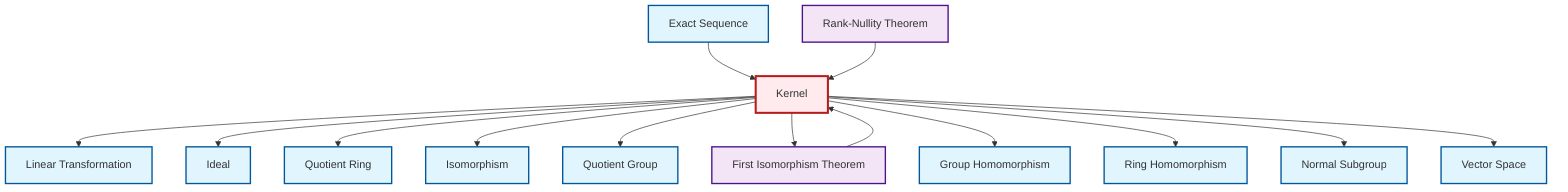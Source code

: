 graph TD
    classDef definition fill:#e1f5fe,stroke:#01579b,stroke-width:2px
    classDef theorem fill:#f3e5f5,stroke:#4a148c,stroke-width:2px
    classDef axiom fill:#fff3e0,stroke:#e65100,stroke-width:2px
    classDef example fill:#e8f5e9,stroke:#1b5e20,stroke-width:2px
    classDef current fill:#ffebee,stroke:#b71c1c,stroke-width:3px
    def-kernel["Kernel"]:::definition
    def-isomorphism["Isomorphism"]:::definition
    def-quotient-ring["Quotient Ring"]:::definition
    thm-first-isomorphism["First Isomorphism Theorem"]:::theorem
    def-linear-transformation["Linear Transformation"]:::definition
    def-ideal["Ideal"]:::definition
    def-homomorphism["Group Homomorphism"]:::definition
    thm-rank-nullity["Rank-Nullity Theorem"]:::theorem
    def-vector-space["Vector Space"]:::definition
    def-exact-sequence["Exact Sequence"]:::definition
    def-quotient-group["Quotient Group"]:::definition
    def-normal-subgroup["Normal Subgroup"]:::definition
    def-ring-homomorphism["Ring Homomorphism"]:::definition
    def-exact-sequence --> def-kernel
    def-kernel --> def-linear-transformation
    def-kernel --> def-ideal
    thm-first-isomorphism --> def-kernel
    def-kernel --> def-quotient-ring
    def-kernel --> def-isomorphism
    def-kernel --> def-quotient-group
    def-kernel --> thm-first-isomorphism
    def-kernel --> def-homomorphism
    thm-rank-nullity --> def-kernel
    def-kernel --> def-ring-homomorphism
    def-kernel --> def-normal-subgroup
    def-kernel --> def-vector-space
    class def-kernel current